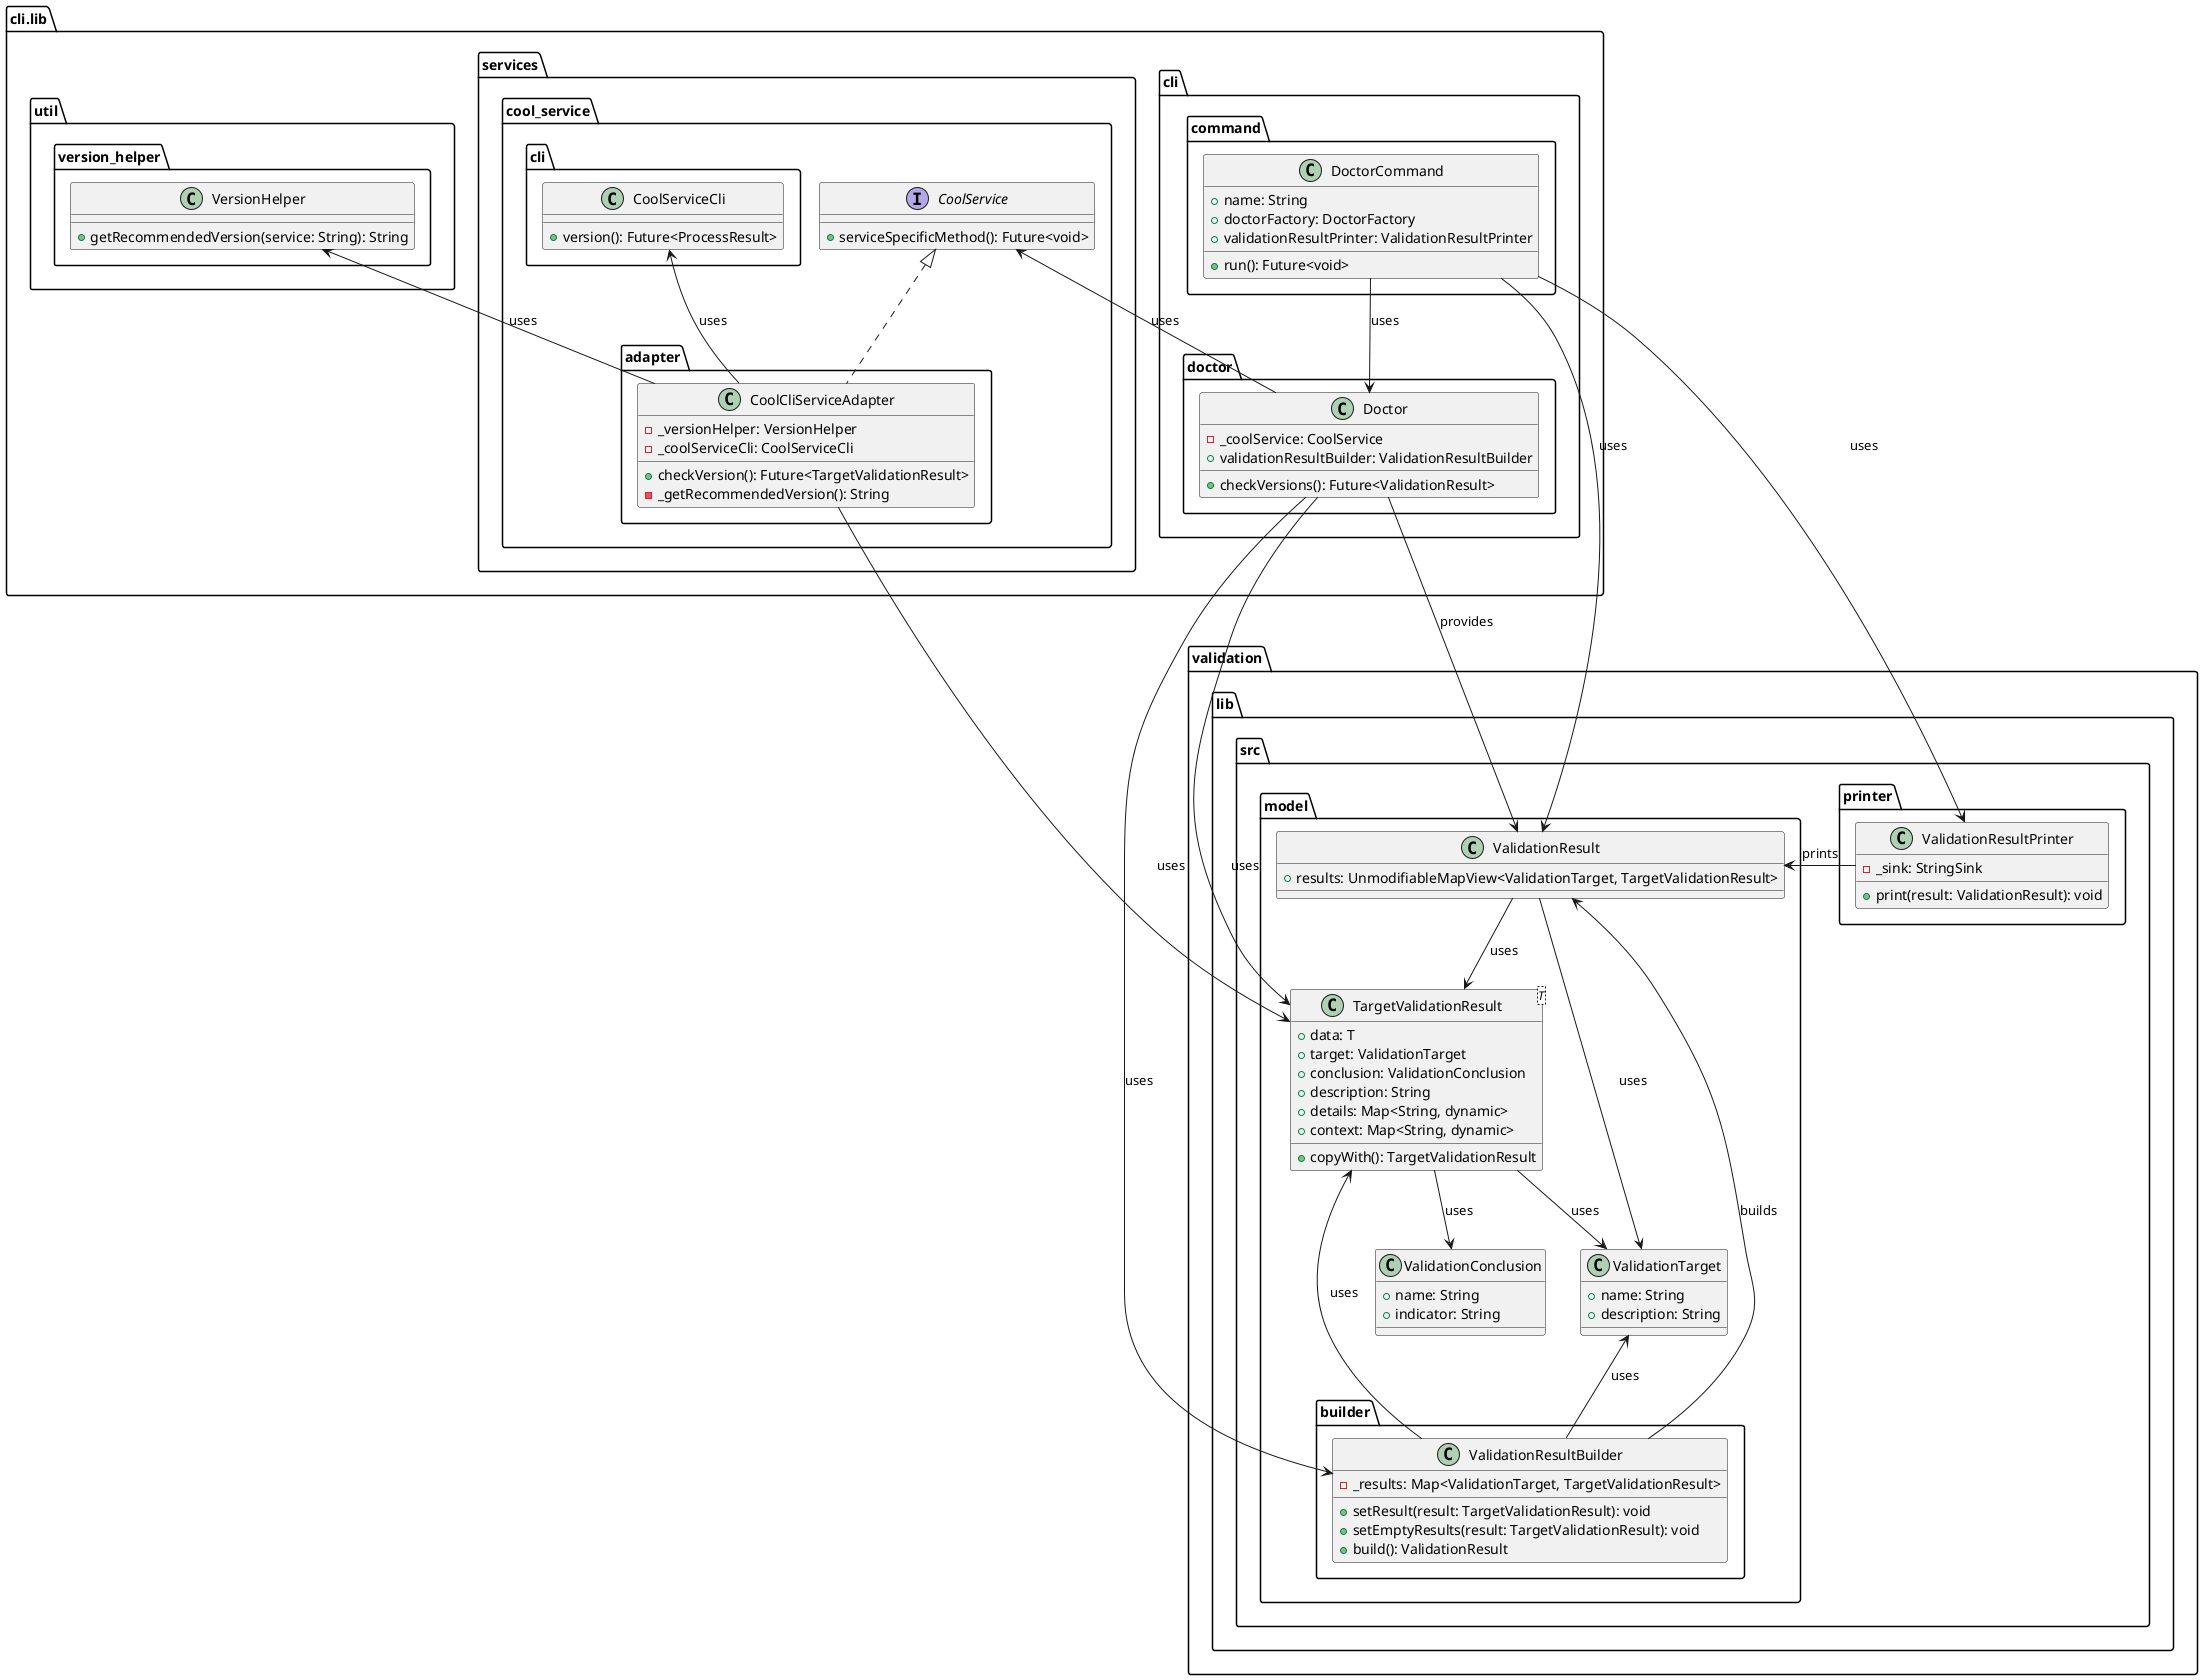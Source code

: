 @startuml doctor_output_improvements_class_diagram

package cli.lib as cli_lib {
    package cli {
        package command {
            class DoctorCommand {
                + name: String
                + doctorFactory: DoctorFactory
                + validationResultPrinter: ValidationResultPrinter

                + run(): Future<void>
            }
        }

        package doctor {
            class Doctor {
                - _coolService: CoolService
                + validationResultBuilder: ValidationResultBuilder

                + checkVersions(): Future<ValidationResult>
            }
        }
    }

    package services {
        package cool_service {
            package adapter {
                class CoolCliServiceAdapter {
                    - _versionHelper: VersionHelper
                    - _coolServiceCli: CoolServiceCli

                    + checkVersion(): Future<TargetValidationResult>
                    - _getRecommendedVersion(): String
                }
            }

            package cli as cool_service_cli {
                class CoolServiceCli {
                    + version(): Future<ProcessResult>
                }
            }

            interface CoolService {
                + serviceSpecificMethod(): Future<void>
            }
        }
    }

    package util.version_helper {
        class VersionHelper {
            + getRecommendedVersion(service: String): String
        }
    }
}

package validation.lib.src {
    package model {
        package builder {
            class ValidationResultBuilder {
                - _results: Map<ValidationTarget, TargetValidationResult>

                + setResult(result: TargetValidationResult): void
                + setEmptyResults(result: TargetValidationResult): void
                + build(): ValidationResult
            }
        }

        class ValidationTarget {
            + name: String
            + description: String
        }

        class ValidationConclusion {
            + name: String
            + indicator: String
        }

        class TargetValidationResult<T> {
            + data: T
            + target: ValidationTarget
            + conclusion: ValidationConclusion
            + description: String
            + details: Map<String, dynamic>
            + context: Map<String, dynamic>

            + copyWith(): TargetValidationResult
        }

        class ValidationResult{
            + results: UnmodifiableMapView<ValidationTarget, TargetValidationResult>
        }
    }

    package printer {
        class ValidationResultPrinter{
            - _sink: StringSink

            + print(result: ValidationResult): void
        }
    }
}

TargetValidationResult --> ValidationTarget : uses
TargetValidationResult --> ValidationConclusion : uses

ValidationResult --> TargetValidationResult : uses
ValidationResult --> ValidationTarget : uses

ValidationResultBuilder -up-> ValidationResult : builds
ValidationResultBuilder -up-> ValidationTarget : uses
ValidationResultBuilder -up-> TargetValidationResult : uses

ValidationResultPrinter -left-> ValidationResult : prints

DoctorCommand --> ValidationResultPrinter : uses
DoctorCommand --> Doctor : uses
DoctorCommand --> ValidationResult : uses

Doctor --> ValidationResultBuilder : uses
Doctor --> ValidationResult : provides
Doctor --> TargetValidationResult : uses
Doctor -up-> CoolService : uses

CoolCliServiceAdapter .up.|> CoolService
CoolCliServiceAdapter -up-> CoolServiceCli : uses
CoolCliServiceAdapter -up-> VersionHelper : uses
CoolCliServiceAdapter --> TargetValidationResult : uses

@enduml
